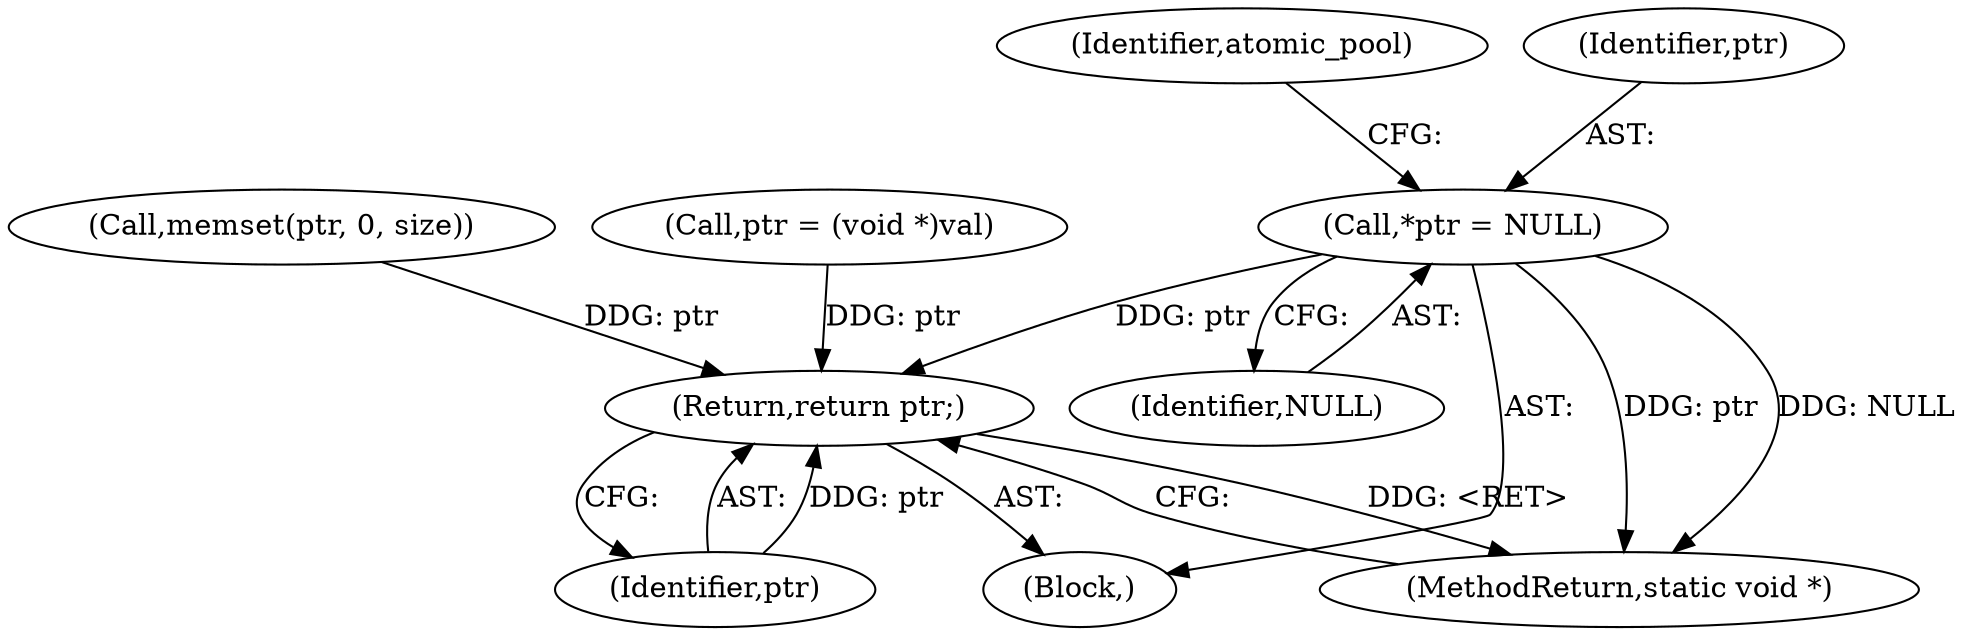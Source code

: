 digraph "0_linux_6829e274a623187c24f7cfc0e3d35f25d087fcc5@pointer" {
"1000107" [label="(Call,*ptr = NULL)"];
"1000151" [label="(Return,return ptr;)"];
"1000152" [label="(Identifier,ptr)"];
"1000104" [label="(Block,)"];
"1000112" [label="(Identifier,atomic_pool)"];
"1000147" [label="(Call,memset(ptr, 0, size))"];
"1000107" [label="(Call,*ptr = NULL)"];
"1000108" [label="(Identifier,ptr)"];
"1000138" [label="(Call,ptr = (void *)val)"];
"1000153" [label="(MethodReturn,static void *)"];
"1000151" [label="(Return,return ptr;)"];
"1000109" [label="(Identifier,NULL)"];
"1000107" -> "1000104"  [label="AST: "];
"1000107" -> "1000109"  [label="CFG: "];
"1000108" -> "1000107"  [label="AST: "];
"1000109" -> "1000107"  [label="AST: "];
"1000112" -> "1000107"  [label="CFG: "];
"1000107" -> "1000153"  [label="DDG: ptr"];
"1000107" -> "1000153"  [label="DDG: NULL"];
"1000107" -> "1000151"  [label="DDG: ptr"];
"1000151" -> "1000104"  [label="AST: "];
"1000151" -> "1000152"  [label="CFG: "];
"1000152" -> "1000151"  [label="AST: "];
"1000153" -> "1000151"  [label="CFG: "];
"1000151" -> "1000153"  [label="DDG: <RET>"];
"1000152" -> "1000151"  [label="DDG: ptr"];
"1000138" -> "1000151"  [label="DDG: ptr"];
"1000147" -> "1000151"  [label="DDG: ptr"];
}
